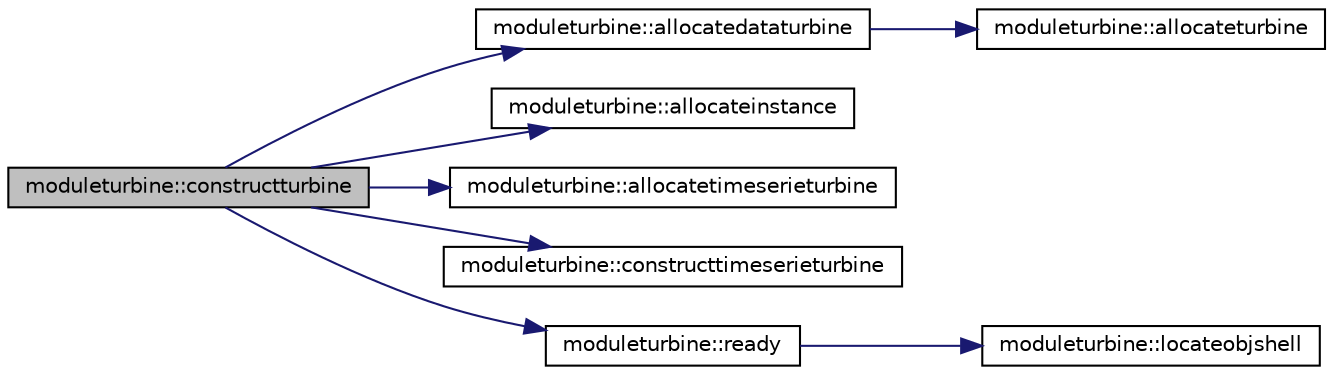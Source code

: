 digraph "moduleturbine::constructturbine"
{
 // LATEX_PDF_SIZE
  edge [fontname="Helvetica",fontsize="10",labelfontname="Helvetica",labelfontsize="10"];
  node [fontname="Helvetica",fontsize="10",shape=record];
  rankdir="LR";
  Node1 [label="moduleturbine::constructturbine",height=0.2,width=0.4,color="black", fillcolor="grey75", style="filled", fontcolor="black",tooltip=" "];
  Node1 -> Node2 [color="midnightblue",fontsize="10",style="solid"];
  Node2 [label="moduleturbine::allocatedataturbine",height=0.2,width=0.4,color="black", fillcolor="white", style="filled",URL="$namespacemoduleturbine.html#a7059f998720fdb2216b49dcc732d5d14",tooltip=" "];
  Node2 -> Node3 [color="midnightblue",fontsize="10",style="solid"];
  Node3 [label="moduleturbine::allocateturbine",height=0.2,width=0.4,color="black", fillcolor="white", style="filled",URL="$namespacemoduleturbine.html#a256dbbfda7b4fd109ab1088e055e3bd0",tooltip=" "];
  Node1 -> Node4 [color="midnightblue",fontsize="10",style="solid"];
  Node4 [label="moduleturbine::allocateinstance",height=0.2,width=0.4,color="black", fillcolor="white", style="filled",URL="$namespacemoduleturbine.html#ae9c4617b28df25e1f4b06eb1ae1051e4",tooltip=" "];
  Node1 -> Node5 [color="midnightblue",fontsize="10",style="solid"];
  Node5 [label="moduleturbine::allocatetimeserieturbine",height=0.2,width=0.4,color="black", fillcolor="white", style="filled",URL="$namespacemoduleturbine.html#aed8d3d353e62537ef1a5c8225de8339a",tooltip=" "];
  Node1 -> Node6 [color="midnightblue",fontsize="10",style="solid"];
  Node6 [label="moduleturbine::constructtimeserieturbine",height=0.2,width=0.4,color="black", fillcolor="white", style="filled",URL="$namespacemoduleturbine.html#a9771605ad11401e5f01589b0db35b8f2",tooltip=" "];
  Node1 -> Node7 [color="midnightblue",fontsize="10",style="solid"];
  Node7 [label="moduleturbine::ready",height=0.2,width=0.4,color="black", fillcolor="white", style="filled",URL="$namespacemoduleturbine.html#a05e91853a3be1ed656ff05d69618a83d",tooltip=" "];
  Node7 -> Node8 [color="midnightblue",fontsize="10",style="solid"];
  Node8 [label="moduleturbine::locateobjshell",height=0.2,width=0.4,color="black", fillcolor="white", style="filled",URL="$namespacemoduleturbine.html#ad69845ea1216f04acc515267e6a71770",tooltip=" "];
}
